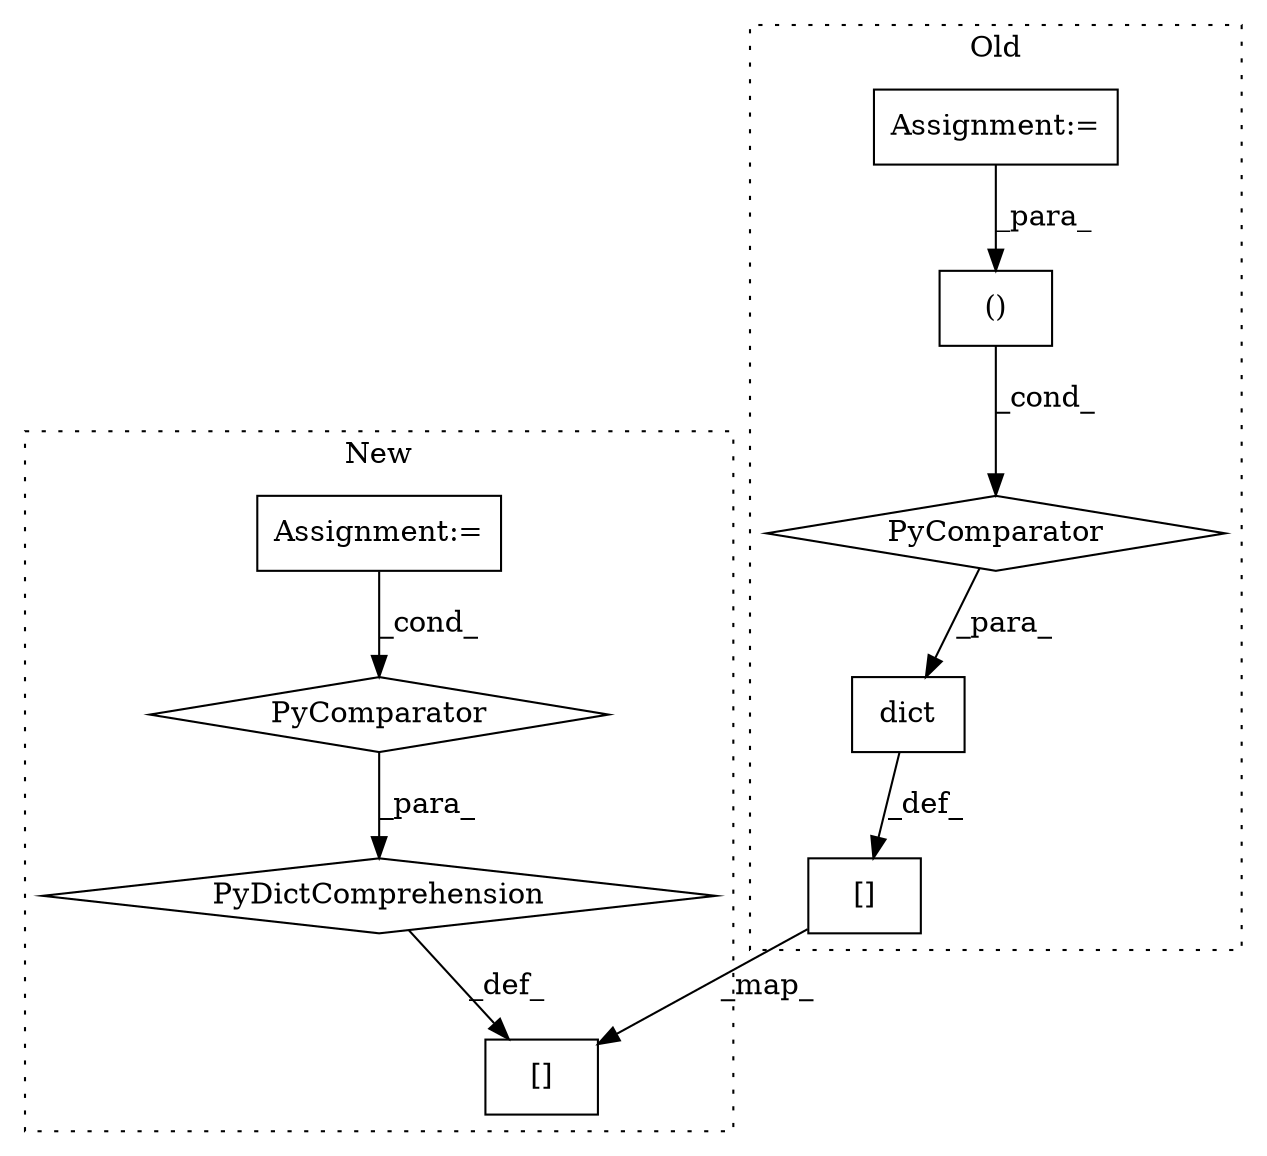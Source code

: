 digraph G {
subgraph cluster0 {
1 [label="dict" a="32" s="8212,8610" l="19,-8" shape="box"];
5 [label="Assignment:=" a="7" s="8553" l="46" shape="box"];
6 [label="PyComparator" a="113" s="8553" l="46" shape="diamond"];
7 [label="()" a="106" s="8231" l="245" shape="box"];
9 [label="[]" a="2" s="9124,9152" l="11,1" shape="box"];
label = "Old";
style="dotted";
}
subgraph cluster1 {
2 [label="PyComparator" a="113" s="8500" l="46" shape="diamond"];
3 [label="Assignment:=" a="7" s="8500" l="46" shape="box"];
4 [label="PyDictComprehension" a="110" s="8205" l="349" shape="diamond"];
8 [label="[]" a="2" s="9070,9098" l="11,1" shape="box"];
label = "New";
style="dotted";
}
1 -> 9 [label="_def_"];
2 -> 4 [label="_para_"];
3 -> 2 [label="_cond_"];
4 -> 8 [label="_def_"];
5 -> 7 [label="_para_"];
6 -> 1 [label="_para_"];
7 -> 6 [label="_cond_"];
9 -> 8 [label="_map_"];
}